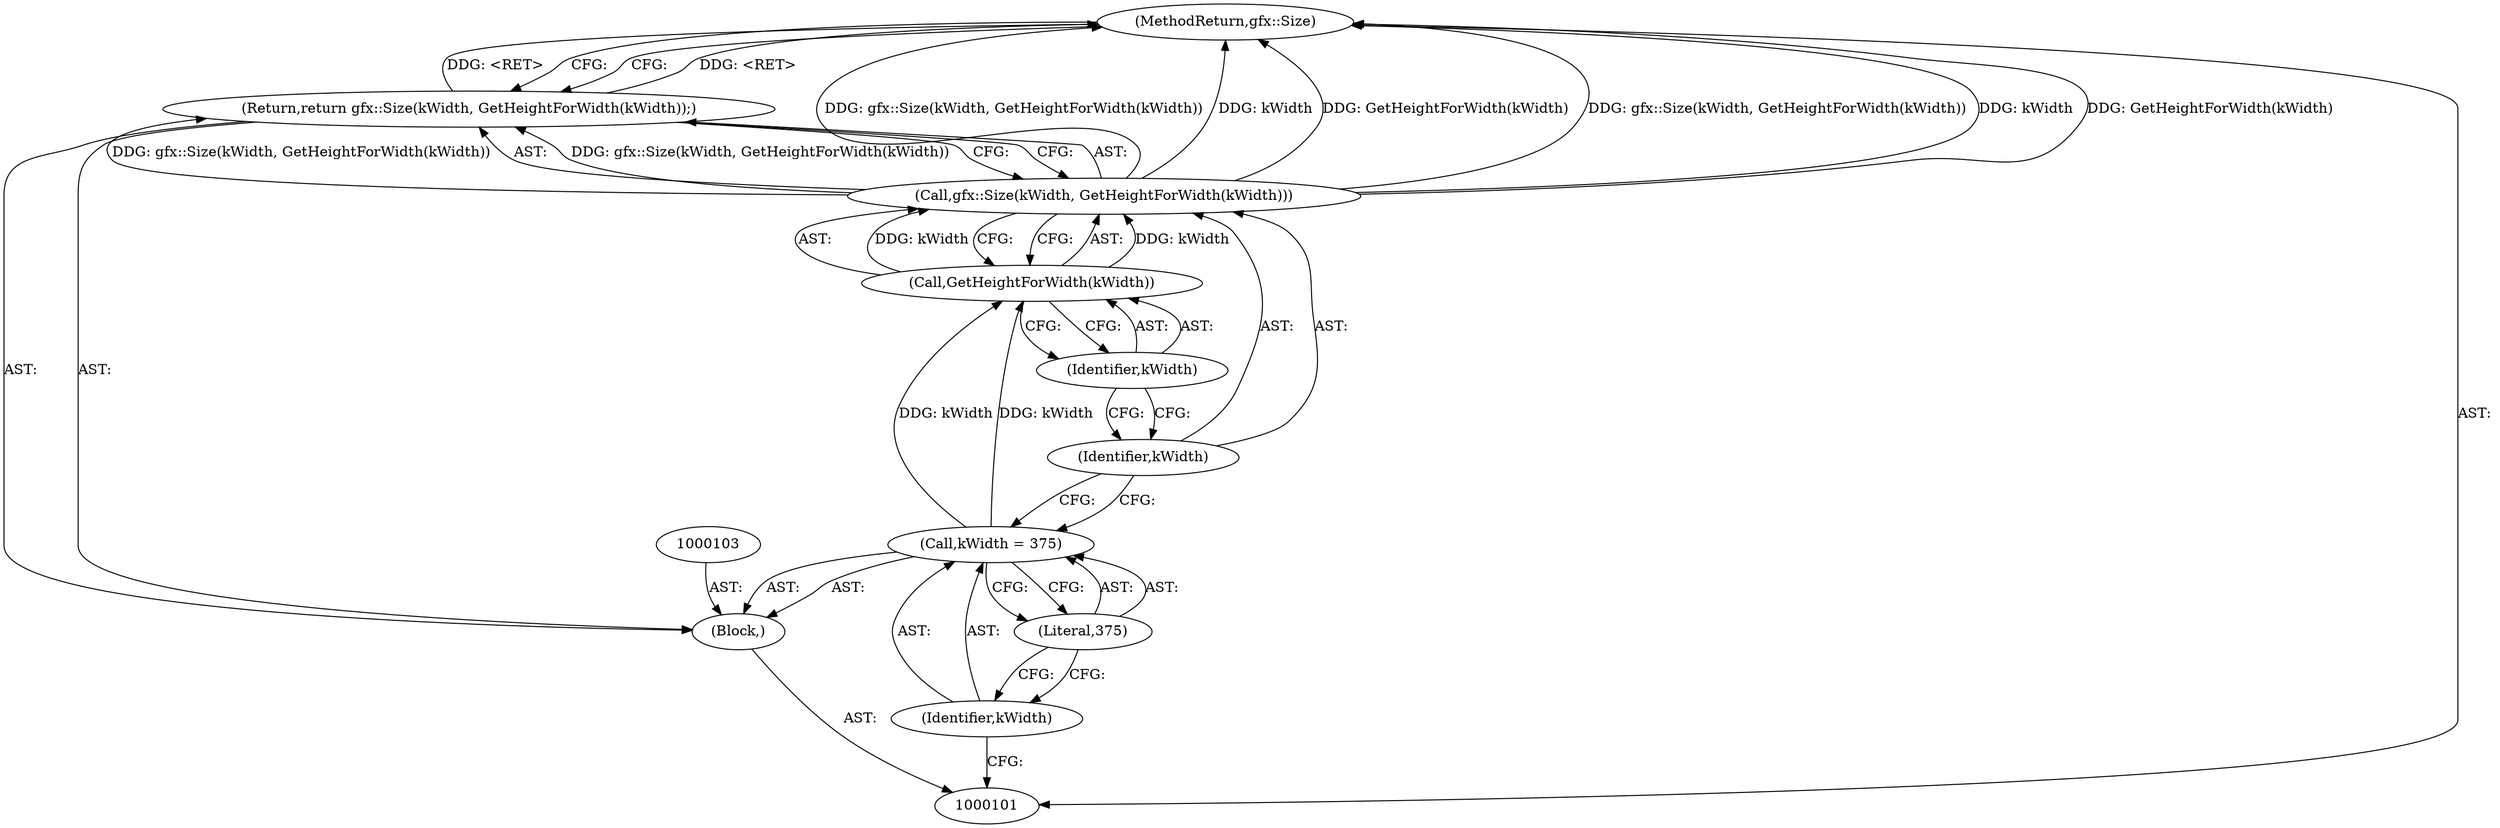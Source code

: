 digraph "0_Chrome_5cfe3023574666663d970ce48cdbc8ed15ce61d9_2" {
"1000112" [label="(MethodReturn,gfx::Size)"];
"1000102" [label="(Block,)"];
"1000104" [label="(Call,kWidth = 375)"];
"1000105" [label="(Identifier,kWidth)"];
"1000106" [label="(Literal,375)"];
"1000108" [label="(Call,gfx::Size(kWidth, GetHeightForWidth(kWidth)))"];
"1000109" [label="(Identifier,kWidth)"];
"1000110" [label="(Call,GetHeightForWidth(kWidth))"];
"1000107" [label="(Return,return gfx::Size(kWidth, GetHeightForWidth(kWidth));)"];
"1000111" [label="(Identifier,kWidth)"];
"1000112" -> "1000101"  [label="AST: "];
"1000112" -> "1000107"  [label="CFG: "];
"1000108" -> "1000112"  [label="DDG: gfx::Size(kWidth, GetHeightForWidth(kWidth))"];
"1000108" -> "1000112"  [label="DDG: kWidth"];
"1000108" -> "1000112"  [label="DDG: GetHeightForWidth(kWidth)"];
"1000107" -> "1000112"  [label="DDG: <RET>"];
"1000102" -> "1000101"  [label="AST: "];
"1000103" -> "1000102"  [label="AST: "];
"1000104" -> "1000102"  [label="AST: "];
"1000107" -> "1000102"  [label="AST: "];
"1000104" -> "1000102"  [label="AST: "];
"1000104" -> "1000106"  [label="CFG: "];
"1000105" -> "1000104"  [label="AST: "];
"1000106" -> "1000104"  [label="AST: "];
"1000109" -> "1000104"  [label="CFG: "];
"1000104" -> "1000110"  [label="DDG: kWidth"];
"1000105" -> "1000104"  [label="AST: "];
"1000105" -> "1000101"  [label="CFG: "];
"1000106" -> "1000105"  [label="CFG: "];
"1000106" -> "1000104"  [label="AST: "];
"1000106" -> "1000105"  [label="CFG: "];
"1000104" -> "1000106"  [label="CFG: "];
"1000108" -> "1000107"  [label="AST: "];
"1000108" -> "1000110"  [label="CFG: "];
"1000109" -> "1000108"  [label="AST: "];
"1000110" -> "1000108"  [label="AST: "];
"1000107" -> "1000108"  [label="CFG: "];
"1000108" -> "1000112"  [label="DDG: gfx::Size(kWidth, GetHeightForWidth(kWidth))"];
"1000108" -> "1000112"  [label="DDG: kWidth"];
"1000108" -> "1000112"  [label="DDG: GetHeightForWidth(kWidth)"];
"1000108" -> "1000107"  [label="DDG: gfx::Size(kWidth, GetHeightForWidth(kWidth))"];
"1000110" -> "1000108"  [label="DDG: kWidth"];
"1000109" -> "1000108"  [label="AST: "];
"1000109" -> "1000104"  [label="CFG: "];
"1000111" -> "1000109"  [label="CFG: "];
"1000110" -> "1000108"  [label="AST: "];
"1000110" -> "1000111"  [label="CFG: "];
"1000111" -> "1000110"  [label="AST: "];
"1000108" -> "1000110"  [label="CFG: "];
"1000110" -> "1000108"  [label="DDG: kWidth"];
"1000104" -> "1000110"  [label="DDG: kWidth"];
"1000107" -> "1000102"  [label="AST: "];
"1000107" -> "1000108"  [label="CFG: "];
"1000108" -> "1000107"  [label="AST: "];
"1000112" -> "1000107"  [label="CFG: "];
"1000107" -> "1000112"  [label="DDG: <RET>"];
"1000108" -> "1000107"  [label="DDG: gfx::Size(kWidth, GetHeightForWidth(kWidth))"];
"1000111" -> "1000110"  [label="AST: "];
"1000111" -> "1000109"  [label="CFG: "];
"1000110" -> "1000111"  [label="CFG: "];
}
